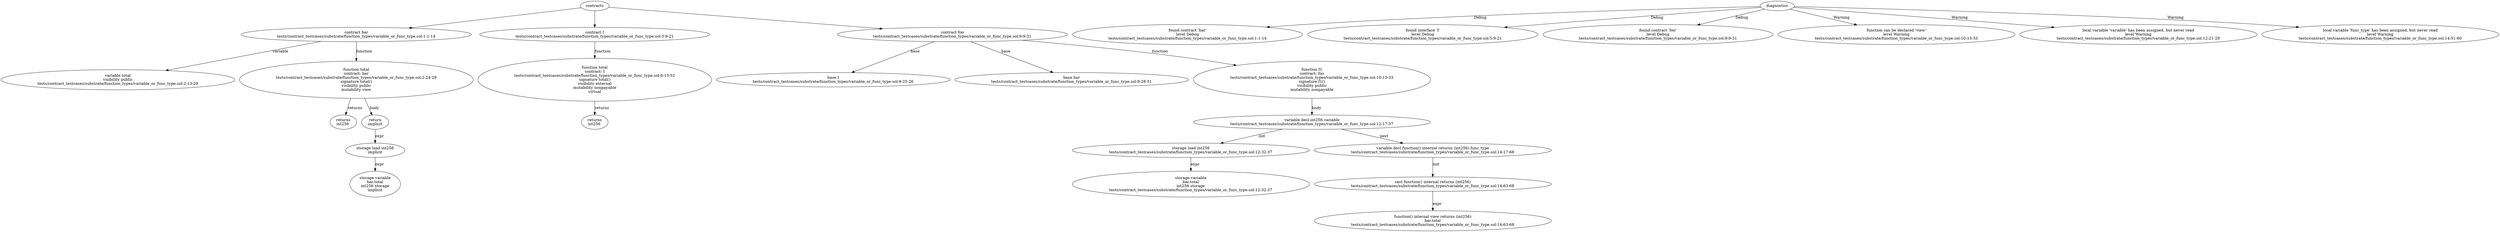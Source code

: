 strict digraph "tests/contract_testcases/substrate/function_types/variable_or_func_type.sol" {
	contract [label="contract bar\ntests/contract_testcases/substrate/function_types/variable_or_func_type.sol:1:1-14"]
	var [label="variable total\nvisibility public\ntests/contract_testcases/substrate/function_types/variable_or_func_type.sol:2:13-29"]
	total [label="function total\ncontract: bar\ntests/contract_testcases/substrate/function_types/variable_or_func_type.sol:2:24-29\nsignature total()\nvisibility public\nmutability view"]
	returns [label="returns\nint256 "]
	return [label="return\nimplicit"]
	storage_load [label="storage load int256\nimplicit"]
	storage_var [label="storage variable\nbar.total\nint256 storage\nimplicit"]
	contract_8 [label="contract I\ntests/contract_testcases/substrate/function_types/variable_or_func_type.sol:5:9-21"]
	total_9 [label="function total\ncontract: I\ntests/contract_testcases/substrate/function_types/variable_or_func_type.sol:6:13-52\nsignature total()\nvisibility external\nmutability nonpayable\nvirtual"]
	returns_10 [label="returns\nint256 "]
	contract_11 [label="contract foo\ntests/contract_testcases/substrate/function_types/variable_or_func_type.sol:9:9-31"]
	base [label="base I\ntests/contract_testcases/substrate/function_types/variable_or_func_type.sol:9:25-26"]
	base_13 [label="base bar\ntests/contract_testcases/substrate/function_types/variable_or_func_type.sol:9:28-31"]
	f1 [label="function f1\ncontract: foo\ntests/contract_testcases/substrate/function_types/variable_or_func_type.sol:10:13-33\nsignature f1()\nvisibility public\nmutability nonpayable"]
	var_decl [label="variable decl int256 variable\ntests/contract_testcases/substrate/function_types/variable_or_func_type.sol:12:17-37"]
	storage_load_16 [label="storage load int256\ntests/contract_testcases/substrate/function_types/variable_or_func_type.sol:12:32-37"]
	storage_var_17 [label="storage variable\nbar.total\nint256 storage\ntests/contract_testcases/substrate/function_types/variable_or_func_type.sol:12:32-37"]
	var_decl_18 [label="variable decl function() internal returns (int256) func_type\ntests/contract_testcases/substrate/function_types/variable_or_func_type.sol:14:17-68"]
	cast [label="cast function() internal returns (int256)\ntests/contract_testcases/substrate/function_types/variable_or_func_type.sol:14:63-68"]
	internal_function [label="function() internal view returns (int256)\nbar.total\ntests/contract_testcases/substrate/function_types/variable_or_func_type.sol:14:63-68"]
	diagnostic [label="found contract 'bar'\nlevel Debug\ntests/contract_testcases/substrate/function_types/variable_or_func_type.sol:1:1-14"]
	diagnostic_23 [label="found interface 'I'\nlevel Debug\ntests/contract_testcases/substrate/function_types/variable_or_func_type.sol:5:9-21"]
	diagnostic_24 [label="found contract 'foo'\nlevel Debug\ntests/contract_testcases/substrate/function_types/variable_or_func_type.sol:9:9-31"]
	diagnostic_25 [label="function can be declared 'view'\nlevel Warning\ntests/contract_testcases/substrate/function_types/variable_or_func_type.sol:10:13-33"]
	diagnostic_26 [label="local variable 'variable' has been assigned, but never read\nlevel Warning\ntests/contract_testcases/substrate/function_types/variable_or_func_type.sol:12:21-29"]
	diagnostic_27 [label="local variable 'func_type' has been assigned, but never read\nlevel Warning\ntests/contract_testcases/substrate/function_types/variable_or_func_type.sol:14:51-60"]
	contracts -> contract
	contract -> var [label="variable"]
	contract -> total [label="function"]
	total -> returns [label="returns"]
	total -> return [label="body"]
	return -> storage_load [label="expr"]
	storage_load -> storage_var [label="expr"]
	contracts -> contract_8
	contract_8 -> total_9 [label="function"]
	total_9 -> returns_10 [label="returns"]
	contracts -> contract_11
	contract_11 -> base [label="base"]
	contract_11 -> base_13 [label="base"]
	contract_11 -> f1 [label="function"]
	f1 -> var_decl [label="body"]
	var_decl -> storage_load_16 [label="init"]
	storage_load_16 -> storage_var_17 [label="expr"]
	var_decl -> var_decl_18 [label="next"]
	var_decl_18 -> cast [label="init"]
	cast -> internal_function [label="expr"]
	diagnostics -> diagnostic [label="Debug"]
	diagnostics -> diagnostic_23 [label="Debug"]
	diagnostics -> diagnostic_24 [label="Debug"]
	diagnostics -> diagnostic_25 [label="Warning"]
	diagnostics -> diagnostic_26 [label="Warning"]
	diagnostics -> diagnostic_27 [label="Warning"]
}

